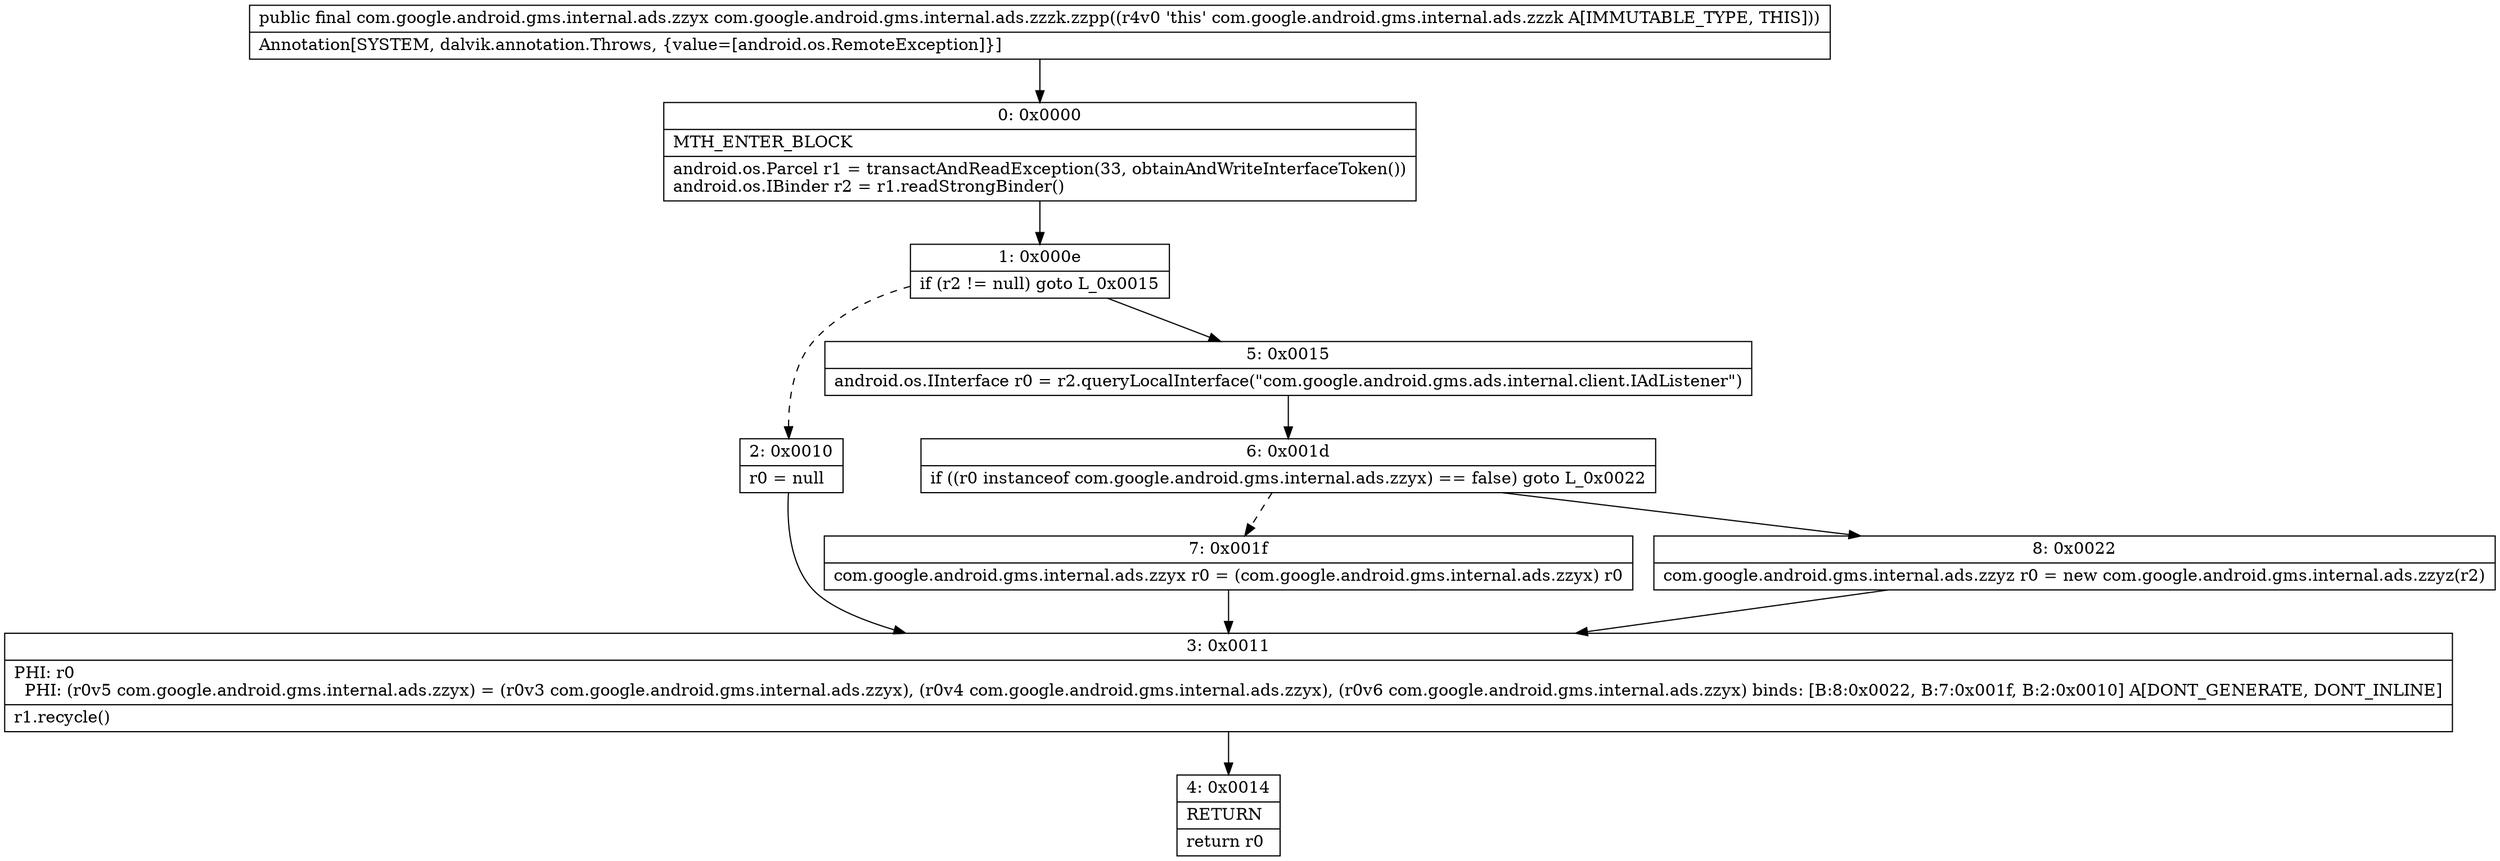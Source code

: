 digraph "CFG forcom.google.android.gms.internal.ads.zzzk.zzpp()Lcom\/google\/android\/gms\/internal\/ads\/zzyx;" {
Node_0 [shape=record,label="{0\:\ 0x0000|MTH_ENTER_BLOCK\l|android.os.Parcel r1 = transactAndReadException(33, obtainAndWriteInterfaceToken())\landroid.os.IBinder r2 = r1.readStrongBinder()\l}"];
Node_1 [shape=record,label="{1\:\ 0x000e|if (r2 != null) goto L_0x0015\l}"];
Node_2 [shape=record,label="{2\:\ 0x0010|r0 = null\l}"];
Node_3 [shape=record,label="{3\:\ 0x0011|PHI: r0 \l  PHI: (r0v5 com.google.android.gms.internal.ads.zzyx) = (r0v3 com.google.android.gms.internal.ads.zzyx), (r0v4 com.google.android.gms.internal.ads.zzyx), (r0v6 com.google.android.gms.internal.ads.zzyx) binds: [B:8:0x0022, B:7:0x001f, B:2:0x0010] A[DONT_GENERATE, DONT_INLINE]\l|r1.recycle()\l}"];
Node_4 [shape=record,label="{4\:\ 0x0014|RETURN\l|return r0\l}"];
Node_5 [shape=record,label="{5\:\ 0x0015|android.os.IInterface r0 = r2.queryLocalInterface(\"com.google.android.gms.ads.internal.client.IAdListener\")\l}"];
Node_6 [shape=record,label="{6\:\ 0x001d|if ((r0 instanceof com.google.android.gms.internal.ads.zzyx) == false) goto L_0x0022\l}"];
Node_7 [shape=record,label="{7\:\ 0x001f|com.google.android.gms.internal.ads.zzyx r0 = (com.google.android.gms.internal.ads.zzyx) r0\l}"];
Node_8 [shape=record,label="{8\:\ 0x0022|com.google.android.gms.internal.ads.zzyz r0 = new com.google.android.gms.internal.ads.zzyz(r2)\l}"];
MethodNode[shape=record,label="{public final com.google.android.gms.internal.ads.zzyx com.google.android.gms.internal.ads.zzzk.zzpp((r4v0 'this' com.google.android.gms.internal.ads.zzzk A[IMMUTABLE_TYPE, THIS]))  | Annotation[SYSTEM, dalvik.annotation.Throws, \{value=[android.os.RemoteException]\}]\l}"];
MethodNode -> Node_0;
Node_0 -> Node_1;
Node_1 -> Node_2[style=dashed];
Node_1 -> Node_5;
Node_2 -> Node_3;
Node_3 -> Node_4;
Node_5 -> Node_6;
Node_6 -> Node_7[style=dashed];
Node_6 -> Node_8;
Node_7 -> Node_3;
Node_8 -> Node_3;
}

